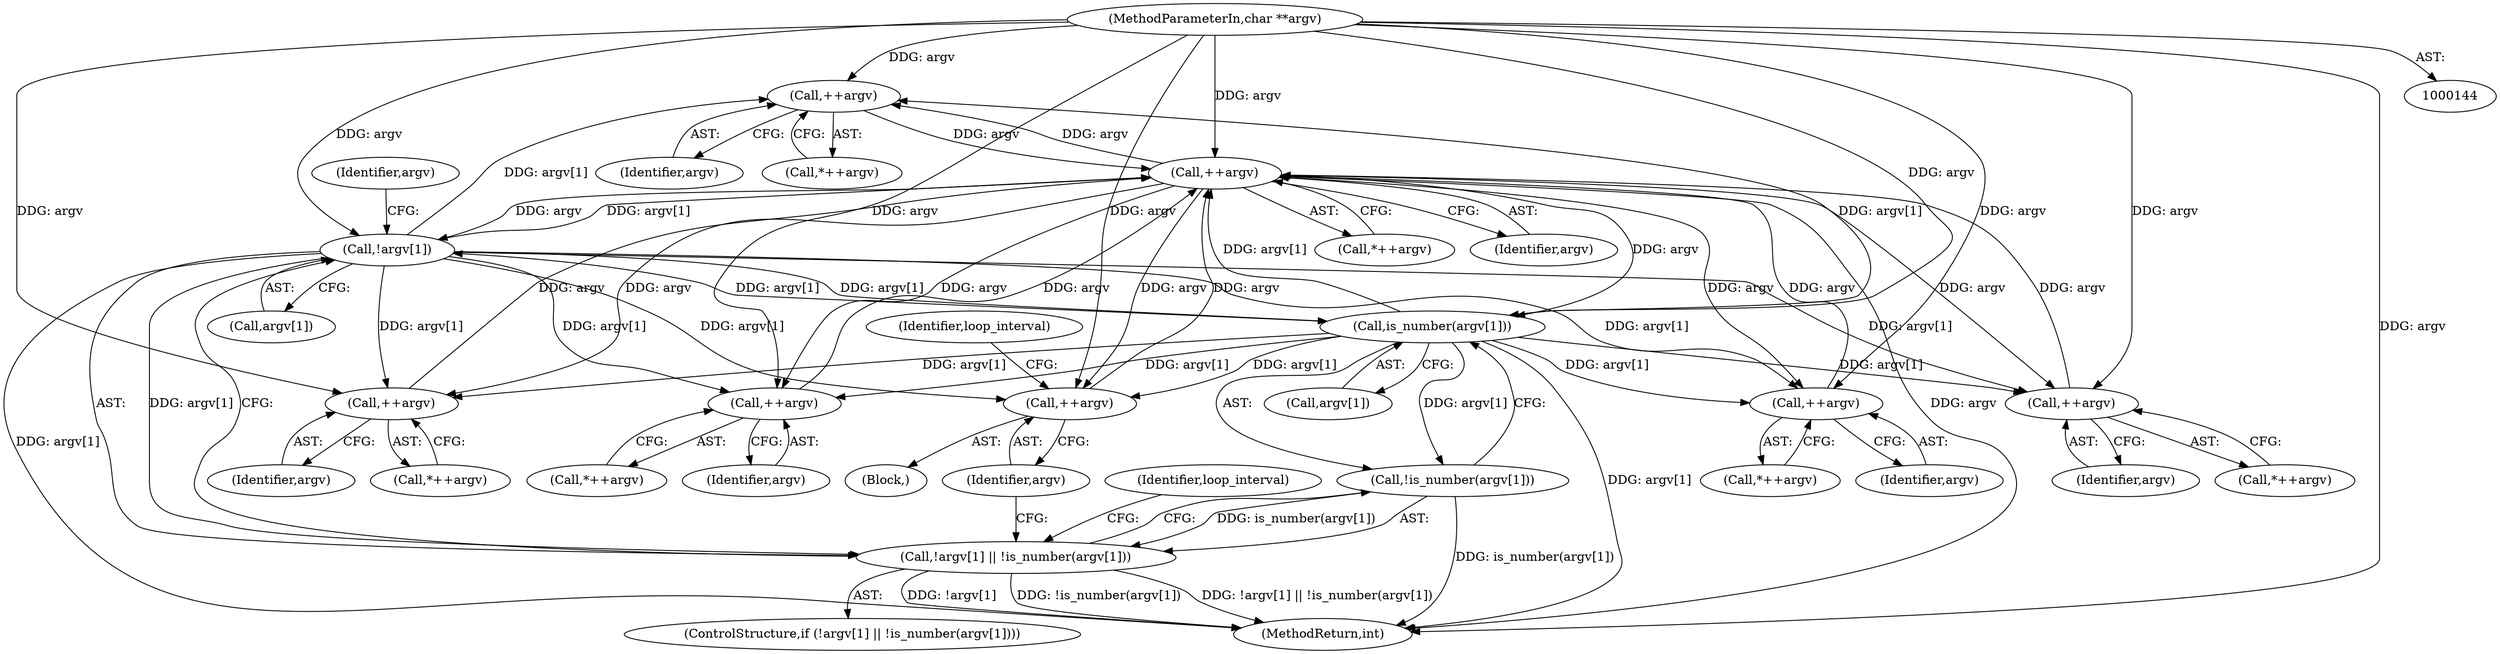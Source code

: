 digraph "0_Android_9d4853418ab2f754c2b63e091c29c5529b8b86ca_8@pointer" {
"1000250" [label="(Call,++argv)"];
"1000442" [label="(Call,!argv[1])"];
"1000234" [label="(Call,++argv)"];
"1000250" [label="(Call,++argv)"];
"1000447" [label="(Call,is_number(argv[1]))"];
"1000146" [label="(MethodParameterIn,char **argv)"];
"1000388" [label="(Call,++argv)"];
"1000304" [label="(Call,++argv)"];
"1000347" [label="(Call,++argv)"];
"1000456" [label="(Call,++argv)"];
"1000271" [label="(Call,++argv)"];
"1000441" [label="(Call,!argv[1] || !is_number(argv[1]))"];
"1000446" [label="(Call,!is_number(argv[1]))"];
"1000388" [label="(Call,++argv)"];
"1000448" [label="(Call,argv[1])"];
"1000442" [label="(Call,!argv[1])"];
"1000348" [label="(Identifier,argv)"];
"1000270" [label="(Call,*++argv)"];
"1000234" [label="(Call,++argv)"];
"1000251" [label="(Identifier,argv)"];
"1000443" [label="(Call,argv[1])"];
"1000446" [label="(Call,!is_number(argv[1]))"];
"1000303" [label="(Call,*++argv)"];
"1000146" [label="(MethodParameterIn,char **argv)"];
"1000304" [label="(Call,++argv)"];
"1000271" [label="(Call,++argv)"];
"1000272" [label="(Identifier,argv)"];
"1000250" [label="(Call,++argv)"];
"1000347" [label="(Call,++argv)"];
"1000456" [label="(Call,++argv)"];
"1000346" [label="(Call,*++argv)"];
"1001099" [label="(MethodReturn,int)"];
"1000441" [label="(Call,!argv[1] || !is_number(argv[1]))"];
"1000249" [label="(Call,*++argv)"];
"1000387" [label="(Call,*++argv)"];
"1000457" [label="(Identifier,argv)"];
"1000440" [label="(ControlStructure,if (!argv[1] || !is_number(argv[1])))"];
"1000389" [label="(Identifier,argv)"];
"1000459" [label="(Identifier,loop_interval)"];
"1000452" [label="(Identifier,loop_interval)"];
"1000447" [label="(Call,is_number(argv[1]))"];
"1000233" [label="(Call,*++argv)"];
"1000455" [label="(Block,)"];
"1000305" [label="(Identifier,argv)"];
"1000235" [label="(Identifier,argv)"];
"1000449" [label="(Identifier,argv)"];
"1000250" -> "1000249"  [label="AST: "];
"1000250" -> "1000251"  [label="CFG: "];
"1000251" -> "1000250"  [label="AST: "];
"1000249" -> "1000250"  [label="CFG: "];
"1000250" -> "1000234"  [label="DDG: argv"];
"1000442" -> "1000250"  [label="DDG: argv[1]"];
"1000234" -> "1000250"  [label="DDG: argv"];
"1000447" -> "1000250"  [label="DDG: argv[1]"];
"1000146" -> "1000250"  [label="DDG: argv"];
"1000442" -> "1000441"  [label="AST: "];
"1000442" -> "1000443"  [label="CFG: "];
"1000443" -> "1000442"  [label="AST: "];
"1000449" -> "1000442"  [label="CFG: "];
"1000441" -> "1000442"  [label="CFG: "];
"1000442" -> "1001099"  [label="DDG: argv[1]"];
"1000442" -> "1000234"  [label="DDG: argv[1]"];
"1000442" -> "1000271"  [label="DDG: argv[1]"];
"1000442" -> "1000304"  [label="DDG: argv[1]"];
"1000442" -> "1000347"  [label="DDG: argv[1]"];
"1000442" -> "1000388"  [label="DDG: argv[1]"];
"1000442" -> "1000441"  [label="DDG: argv[1]"];
"1000234" -> "1000442"  [label="DDG: argv"];
"1000447" -> "1000442"  [label="DDG: argv[1]"];
"1000146" -> "1000442"  [label="DDG: argv"];
"1000442" -> "1000447"  [label="DDG: argv[1]"];
"1000442" -> "1000456"  [label="DDG: argv[1]"];
"1000234" -> "1000233"  [label="AST: "];
"1000234" -> "1000235"  [label="CFG: "];
"1000235" -> "1000234"  [label="AST: "];
"1000233" -> "1000234"  [label="CFG: "];
"1000234" -> "1001099"  [label="DDG: argv"];
"1000388" -> "1000234"  [label="DDG: argv"];
"1000304" -> "1000234"  [label="DDG: argv"];
"1000347" -> "1000234"  [label="DDG: argv"];
"1000456" -> "1000234"  [label="DDG: argv"];
"1000447" -> "1000234"  [label="DDG: argv[1]"];
"1000271" -> "1000234"  [label="DDG: argv"];
"1000146" -> "1000234"  [label="DDG: argv"];
"1000234" -> "1000271"  [label="DDG: argv"];
"1000234" -> "1000304"  [label="DDG: argv"];
"1000234" -> "1000347"  [label="DDG: argv"];
"1000234" -> "1000388"  [label="DDG: argv"];
"1000234" -> "1000447"  [label="DDG: argv"];
"1000234" -> "1000456"  [label="DDG: argv"];
"1000447" -> "1000446"  [label="AST: "];
"1000447" -> "1000448"  [label="CFG: "];
"1000448" -> "1000447"  [label="AST: "];
"1000446" -> "1000447"  [label="CFG: "];
"1000447" -> "1001099"  [label="DDG: argv[1]"];
"1000447" -> "1000271"  [label="DDG: argv[1]"];
"1000447" -> "1000304"  [label="DDG: argv[1]"];
"1000447" -> "1000347"  [label="DDG: argv[1]"];
"1000447" -> "1000388"  [label="DDG: argv[1]"];
"1000447" -> "1000446"  [label="DDG: argv[1]"];
"1000146" -> "1000447"  [label="DDG: argv"];
"1000447" -> "1000456"  [label="DDG: argv[1]"];
"1000146" -> "1000144"  [label="AST: "];
"1000146" -> "1001099"  [label="DDG: argv"];
"1000146" -> "1000271"  [label="DDG: argv"];
"1000146" -> "1000304"  [label="DDG: argv"];
"1000146" -> "1000347"  [label="DDG: argv"];
"1000146" -> "1000388"  [label="DDG: argv"];
"1000146" -> "1000456"  [label="DDG: argv"];
"1000388" -> "1000387"  [label="AST: "];
"1000388" -> "1000389"  [label="CFG: "];
"1000389" -> "1000388"  [label="AST: "];
"1000387" -> "1000388"  [label="CFG: "];
"1000304" -> "1000303"  [label="AST: "];
"1000304" -> "1000305"  [label="CFG: "];
"1000305" -> "1000304"  [label="AST: "];
"1000303" -> "1000304"  [label="CFG: "];
"1000347" -> "1000346"  [label="AST: "];
"1000347" -> "1000348"  [label="CFG: "];
"1000348" -> "1000347"  [label="AST: "];
"1000346" -> "1000347"  [label="CFG: "];
"1000456" -> "1000455"  [label="AST: "];
"1000456" -> "1000457"  [label="CFG: "];
"1000457" -> "1000456"  [label="AST: "];
"1000459" -> "1000456"  [label="CFG: "];
"1000271" -> "1000270"  [label="AST: "];
"1000271" -> "1000272"  [label="CFG: "];
"1000272" -> "1000271"  [label="AST: "];
"1000270" -> "1000271"  [label="CFG: "];
"1000441" -> "1000440"  [label="AST: "];
"1000441" -> "1000446"  [label="CFG: "];
"1000446" -> "1000441"  [label="AST: "];
"1000452" -> "1000441"  [label="CFG: "];
"1000457" -> "1000441"  [label="CFG: "];
"1000441" -> "1001099"  [label="DDG: !argv[1]"];
"1000441" -> "1001099"  [label="DDG: !is_number(argv[1])"];
"1000441" -> "1001099"  [label="DDG: !argv[1] || !is_number(argv[1])"];
"1000446" -> "1000441"  [label="DDG: is_number(argv[1])"];
"1000446" -> "1001099"  [label="DDG: is_number(argv[1])"];
}
